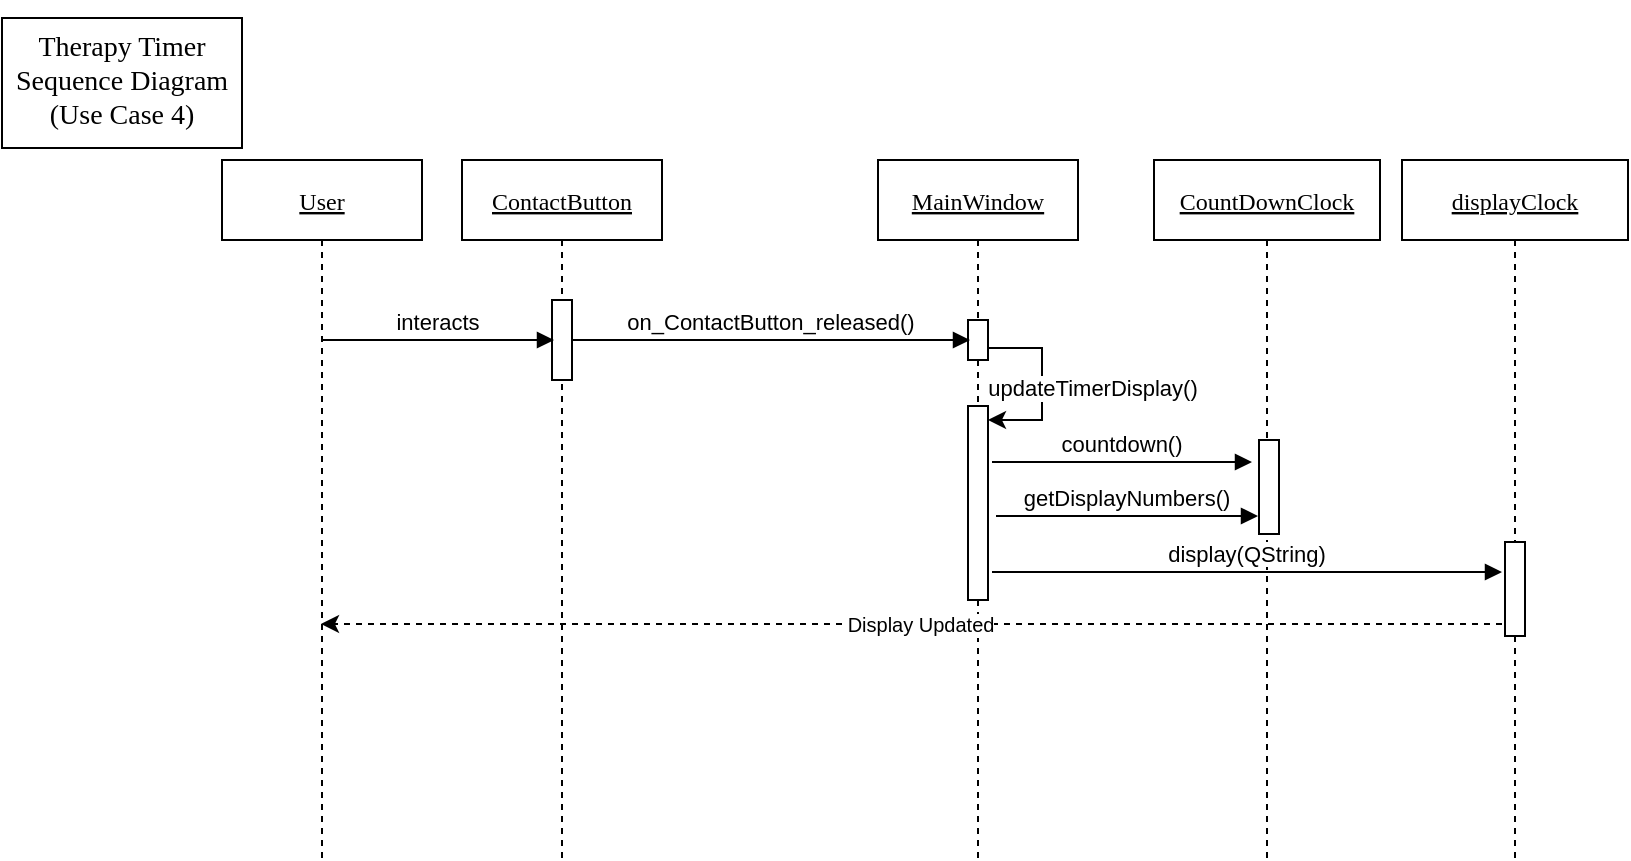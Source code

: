 <mxfile version="15.9.4" type="device"><diagram id="kgpKYQtTHZ0yAKxKKP6v" name="Page-1"><mxGraphModel dx="462" dy="642" grid="1" gridSize="10" guides="1" tooltips="1" connect="1" arrows="1" fold="1" page="1" pageScale="1" pageWidth="850" pageHeight="600" math="0" shadow="0"><root><mxCell id="0"/><mxCell id="1" parent="0"/><mxCell id="trKtoHX_97DNH4zdL8Hl-4" value="User" style="shape=umlLifeline;perimeter=lifelinePerimeter;container=1;collapsible=0;recursiveResize=0;rounded=0;shadow=0;strokeWidth=1;fontStyle=4;fontFamily=Verdana;" parent="1" vertex="1"><mxGeometry x="120" y="91" width="100" height="349" as="geometry"/></mxCell><mxCell id="trKtoHX_97DNH4zdL8Hl-5" value="ContactButton" style="shape=umlLifeline;perimeter=lifelinePerimeter;container=1;collapsible=0;recursiveResize=0;rounded=0;shadow=0;strokeWidth=1;fontStyle=4;fontFamily=Verdana;" parent="1" vertex="1"><mxGeometry x="240" y="91" width="100" height="349" as="geometry"/></mxCell><mxCell id="trKtoHX_97DNH4zdL8Hl-6" value="" style="points=[];perimeter=orthogonalPerimeter;rounded=0;shadow=0;strokeWidth=1;fillColor=#FFFFFF;" parent="trKtoHX_97DNH4zdL8Hl-5" vertex="1"><mxGeometry x="45" y="70" width="10" height="40" as="geometry"/></mxCell><mxCell id="trKtoHX_97DNH4zdL8Hl-8" value="interacts" style="verticalAlign=bottom;endArrow=block;shadow=0;strokeWidth=1;entryX=0.1;entryY=0.5;entryDx=0;entryDy=0;entryPerimeter=0;" parent="1" target="trKtoHX_97DNH4zdL8Hl-6" edge="1"><mxGeometry relative="1" as="geometry"><mxPoint x="170" y="181" as="sourcePoint"/><mxPoint x="336" y="171" as="targetPoint"/></mxGeometry></mxCell><mxCell id="trKtoHX_97DNH4zdL8Hl-9" value="MainWindow" style="shape=umlLifeline;perimeter=lifelinePerimeter;container=1;collapsible=0;recursiveResize=0;rounded=0;shadow=0;strokeWidth=1;fontStyle=4;fontFamily=Verdana;" parent="1" vertex="1"><mxGeometry x="448" y="91" width="100" height="349" as="geometry"/></mxCell><mxCell id="trKtoHX_97DNH4zdL8Hl-10" value="" style="points=[];perimeter=orthogonalPerimeter;rounded=0;shadow=0;strokeWidth=1;fillColor=default;" parent="trKtoHX_97DNH4zdL8Hl-9" vertex="1"><mxGeometry x="45" y="80" width="10" height="20" as="geometry"/></mxCell><mxCell id="trKtoHX_97DNH4zdL8Hl-42" value="" style="points=[];perimeter=orthogonalPerimeter;rounded=0;shadow=0;strokeWidth=1;fillColor=default;" parent="trKtoHX_97DNH4zdL8Hl-9" vertex="1"><mxGeometry x="45" y="123" width="10" height="97" as="geometry"/></mxCell><mxCell id="trKtoHX_97DNH4zdL8Hl-41" value="updateTimerDisplay()" style="edgeStyle=orthogonalEdgeStyle;rounded=0;orthogonalLoop=1;jettySize=auto;html=1;exitX=1;exitY=0.6;exitDx=0;exitDy=0;exitPerimeter=0;" parent="trKtoHX_97DNH4zdL8Hl-9" source="trKtoHX_97DNH4zdL8Hl-10" edge="1"><mxGeometry x="0.056" y="25" relative="1" as="geometry"><mxPoint x="62.33" y="93.776" as="sourcePoint"/><mxPoint x="55" y="130" as="targetPoint"/><Array as="points"><mxPoint x="55" y="94"/><mxPoint x="82" y="94"/><mxPoint x="82" y="130"/></Array><mxPoint as="offset"/></mxGeometry></mxCell><mxCell id="trKtoHX_97DNH4zdL8Hl-20" value="CountDownClock" style="shape=umlLifeline;perimeter=lifelinePerimeter;container=1;collapsible=0;recursiveResize=0;rounded=0;shadow=0;strokeWidth=1;fontStyle=4;fontFamily=Verdana;" parent="1" vertex="1"><mxGeometry x="586" y="91" width="113" height="349" as="geometry"/></mxCell><mxCell id="trKtoHX_97DNH4zdL8Hl-23" value="" style="points=[];perimeter=orthogonalPerimeter;rounded=0;shadow=0;strokeWidth=1;fillColor=default;" parent="trKtoHX_97DNH4zdL8Hl-20" vertex="1"><mxGeometry x="52.5" y="140" width="10" height="47" as="geometry"/></mxCell><mxCell id="trKtoHX_97DNH4zdL8Hl-44" value="countdown()" style="verticalAlign=bottom;endArrow=block;shadow=0;strokeWidth=1;exitX=1.2;exitY=0.289;exitDx=0;exitDy=0;exitPerimeter=0;entryX=-0.35;entryY=0.234;entryDx=0;entryDy=0;entryPerimeter=0;" parent="1" source="trKtoHX_97DNH4zdL8Hl-42" target="trKtoHX_97DNH4zdL8Hl-23" edge="1"><mxGeometry relative="1" as="geometry"><mxPoint x="510" y="235" as="sourcePoint"/><mxPoint x="630" y="242" as="targetPoint"/></mxGeometry></mxCell><mxCell id="trKtoHX_97DNH4zdL8Hl-45" value="on_ContactButton_released()" style="verticalAlign=bottom;endArrow=block;shadow=0;strokeWidth=1;entryX=0.1;entryY=0.5;entryDx=0;entryDy=0;entryPerimeter=0;exitX=1;exitY=0.5;exitDx=0;exitDy=0;exitPerimeter=0;" parent="1" source="trKtoHX_97DNH4zdL8Hl-6" target="trKtoHX_97DNH4zdL8Hl-10" edge="1"><mxGeometry relative="1" as="geometry"><mxPoint x="330" y="171.0" as="sourcePoint"/><mxPoint x="445" y="171" as="targetPoint"/></mxGeometry></mxCell><mxCell id="trKtoHX_97DNH4zdL8Hl-46" value="getDisplayNumbers()" style="verticalAlign=bottom;endArrow=block;shadow=0;strokeWidth=1;exitX=1.4;exitY=0.567;exitDx=0;exitDy=0;exitPerimeter=0;" parent="1" source="trKtoHX_97DNH4zdL8Hl-42" edge="1"><mxGeometry relative="1" as="geometry"><mxPoint x="510" y="271" as="sourcePoint"/><mxPoint x="638" y="269" as="targetPoint"/></mxGeometry></mxCell><mxCell id="trKtoHX_97DNH4zdL8Hl-51" value="displayClock" style="shape=umlLifeline;perimeter=lifelinePerimeter;container=1;collapsible=0;recursiveResize=0;rounded=0;shadow=0;strokeWidth=1;fontStyle=4;fontFamily=Verdana;" parent="1" vertex="1"><mxGeometry x="710" y="91" width="113" height="349" as="geometry"/></mxCell><mxCell id="trKtoHX_97DNH4zdL8Hl-52" value="" style="points=[];perimeter=orthogonalPerimeter;rounded=0;shadow=0;strokeWidth=1;fillColor=default;" parent="trKtoHX_97DNH4zdL8Hl-51" vertex="1"><mxGeometry x="51.5" y="191" width="10" height="47" as="geometry"/></mxCell><mxCell id="trKtoHX_97DNH4zdL8Hl-53" value="display(QString)" style="verticalAlign=bottom;endArrow=block;shadow=0;strokeWidth=1;exitX=1.2;exitY=0.856;exitDx=0;exitDy=0;exitPerimeter=0;" parent="1" source="trKtoHX_97DNH4zdL8Hl-42" edge="1"><mxGeometry relative="1" as="geometry"><mxPoint x="517" y="278.999" as="sourcePoint"/><mxPoint x="760" y="297" as="targetPoint"/></mxGeometry></mxCell><mxCell id="gAxzukz0NFs4cmOrBXzE-1" value="&lt;br&gt;&lt;div style=&quot;text-align: center&quot;&gt;&lt;span style=&quot;font-size: 14px&quot;&gt;Therapy Timer Sequence Diagram&lt;/span&gt;&lt;/div&gt;&lt;div style=&quot;text-align: center&quot;&gt;&lt;span style=&quot;font-size: 14px&quot;&gt;(Use Case 4)&lt;/span&gt;&lt;/div&gt;&lt;div style=&quot;text-align: center&quot;&gt;&lt;span style=&quot;font-size: 14px&quot;&gt;&lt;br&gt;&lt;/span&gt;&lt;/div&gt;" style="rounded=0;whiteSpace=wrap;html=1;fontFamily=Verdana;fillColor=default;" parent="1" vertex="1"><mxGeometry x="10" y="20" width="120" height="65" as="geometry"/></mxCell><mxCell id="gAxzukz0NFs4cmOrBXzE-3" value="Display Updated" style="edgeStyle=orthogonalEdgeStyle;rounded=0;orthogonalLoop=1;jettySize=auto;html=1;fontSize=10;dashed=1;" parent="1" edge="1"><mxGeometry x="-0.013" relative="1" as="geometry"><mxPoint x="760" y="323" as="sourcePoint"/><mxPoint x="169.5" y="323" as="targetPoint"/><Array as="points"><mxPoint x="350" y="323"/><mxPoint x="350" y="323"/></Array><mxPoint as="offset"/></mxGeometry></mxCell></root></mxGraphModel></diagram></mxfile>